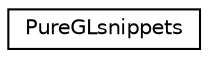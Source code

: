 digraph "Graphical Class Hierarchy"
{
 // LATEX_PDF_SIZE
  edge [fontname="Helvetica",fontsize="10",labelfontname="Helvetica",labelfontsize="10"];
  node [fontname="Helvetica",fontsize="10",shape=record];
  rankdir="LR";
  Node0 [label="PureGLsnippets",height=0.2,width=0.4,color="black", fillcolor="white", style="filled",URL="$class_pure_g_lsnippets.html",tooltip="Pure useful functions for OpenGL."];
}

